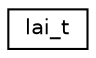 digraph "Graphical Class Hierarchy"
{
 // LATEX_PDF_SIZE
  edge [fontname="Helvetica",fontsize="10",labelfontname="Helvetica",labelfontsize="10"];
  node [fontname="Helvetica",fontsize="10",shape=record];
  rankdir="LR";
  Node0 [label="lai_t",height=0.2,width=0.4,color="black", fillcolor="white", style="filled",URL="$structlai__t.html",tooltip=" "];
}
